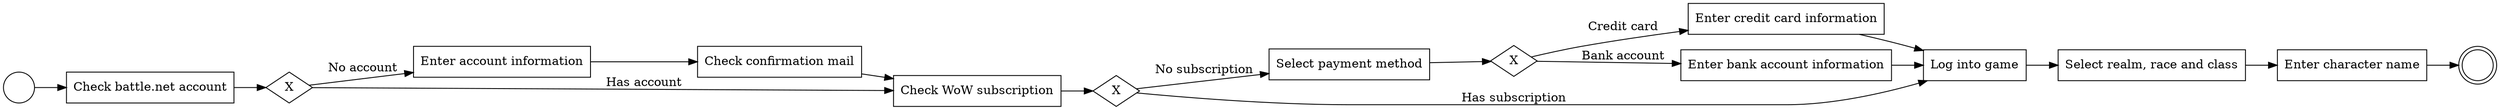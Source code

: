 digraph {
  rankdir=LR;
  "start_1"[shape=circle label=""];
  "end_1"[shape=doublecircle label=""];
  "Check battle.net account"[shape=rectangle];
  "Enter account information"[shape=rectangle];
  "Check confirmation mail"[shape=rectangle];
  "Check WoW subscription"[shape=rectangle];
  "Select payment method"[shape=rectangle];
  "Enter credit card information"[shape=rectangle];
  "Enter bank account information"[shape=rectangle];
  "Log into game"[shape=rectangle];
  "Select realm, race and class"[shape=rectangle];
  "Enter character name"[shape=rectangle];
  "seg_1"[shape=diamond label="X"];
  "seg_2"[shape=diamond label="X"];
  "seg_3"[shape=diamond label="X"];
  "start_1" -> "Check battle.net account";
  "Check battle.net account" -> "seg_1";
  "seg_1" -> "Enter account information"[label="No account"];
  "Enter account information" -> "Check confirmation mail";
  "Check confirmation mail" -> "Check WoW subscription";
  "seg_1" -> "Check WoW subscription"[label="Has account"];
  "Check WoW subscription" -> "seg_2";
  "seg_2" -> "Select payment method"[label="No subscription"];
  "Select payment method" -> "seg_3";
  "seg_3" -> "Enter credit card information"[label="Credit card"];
  "Enter credit card information" -> "Log into game";
  "seg_3" -> "Enter bank account information"[label="Bank account"];
  "Enter bank account information" -> "Log into game";
  "seg_2" -> "Log into game"[label="Has subscription"];
  "Log into game" -> "Select realm, race and class";
  "Select realm, race and class" -> "Enter character name";
  "Enter character name" -> "end_1";
}